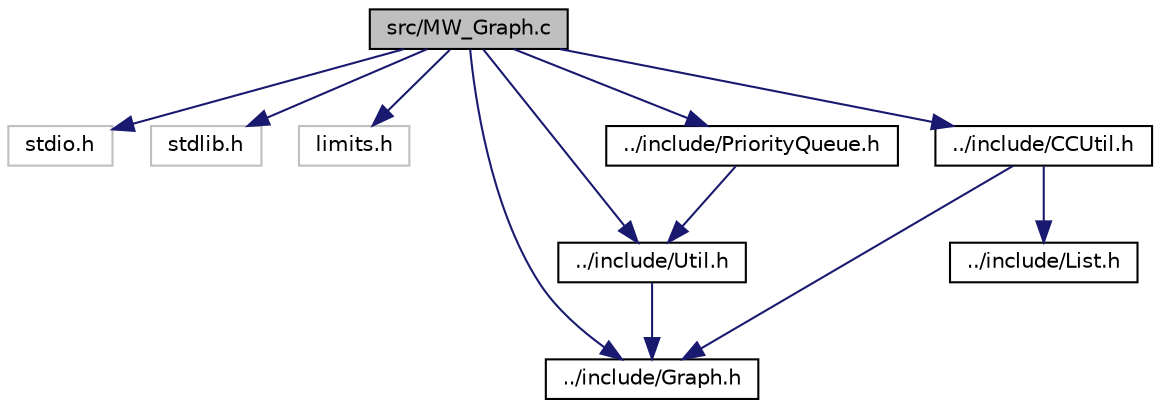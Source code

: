 digraph "src/MW_Graph.c"
{
 // LATEX_PDF_SIZE
  edge [fontname="Helvetica",fontsize="10",labelfontname="Helvetica",labelfontsize="10"];
  node [fontname="Helvetica",fontsize="10",shape=record];
  Node1 [label="src/MW_Graph.c",height=0.2,width=0.4,color="black", fillcolor="grey75", style="filled", fontcolor="black",tooltip=" "];
  Node1 -> Node2 [color="midnightblue",fontsize="10",style="solid",fontname="Helvetica"];
  Node2 [label="stdio.h",height=0.2,width=0.4,color="grey75", fillcolor="white", style="filled",tooltip=" "];
  Node1 -> Node3 [color="midnightblue",fontsize="10",style="solid",fontname="Helvetica"];
  Node3 [label="stdlib.h",height=0.2,width=0.4,color="grey75", fillcolor="white", style="filled",tooltip=" "];
  Node1 -> Node4 [color="midnightblue",fontsize="10",style="solid",fontname="Helvetica"];
  Node4 [label="limits.h",height=0.2,width=0.4,color="grey75", fillcolor="white", style="filled",tooltip=" "];
  Node1 -> Node5 [color="midnightblue",fontsize="10",style="solid",fontname="Helvetica"];
  Node5 [label="../include/Graph.h",height=0.2,width=0.4,color="black", fillcolor="white", style="filled",URL="$Graph_8h.html",tooltip="Biblioteca de grafos não ponderados."];
  Node1 -> Node6 [color="midnightblue",fontsize="10",style="solid",fontname="Helvetica"];
  Node6 [label="../include/Util.h",height=0.2,width=0.4,color="black", fillcolor="white", style="filled",URL="$Util_8h.html",tooltip=" "];
  Node6 -> Node5 [color="midnightblue",fontsize="10",style="solid",fontname="Helvetica"];
  Node1 -> Node7 [color="midnightblue",fontsize="10",style="solid",fontname="Helvetica"];
  Node7 [label="../include/CCUtil.h",height=0.2,width=0.4,color="black", fillcolor="white", style="filled",URL="$CCUtil_8h.html",tooltip=" "];
  Node7 -> Node5 [color="midnightblue",fontsize="10",style="solid",fontname="Helvetica"];
  Node7 -> Node8 [color="midnightblue",fontsize="10",style="solid",fontname="Helvetica"];
  Node8 [label="../include/List.h",height=0.2,width=0.4,color="black", fillcolor="white", style="filled",URL="$List_8h.html",tooltip="Bibiblioteca de lista escadeada dinâmica."];
  Node1 -> Node9 [color="midnightblue",fontsize="10",style="solid",fontname="Helvetica"];
  Node9 [label="../include/PriorityQueue.h",height=0.2,width=0.4,color="black", fillcolor="white", style="filled",URL="$PriorityQueue_8h.html",tooltip=" "];
  Node9 -> Node6 [color="midnightblue",fontsize="10",style="solid",fontname="Helvetica"];
}
